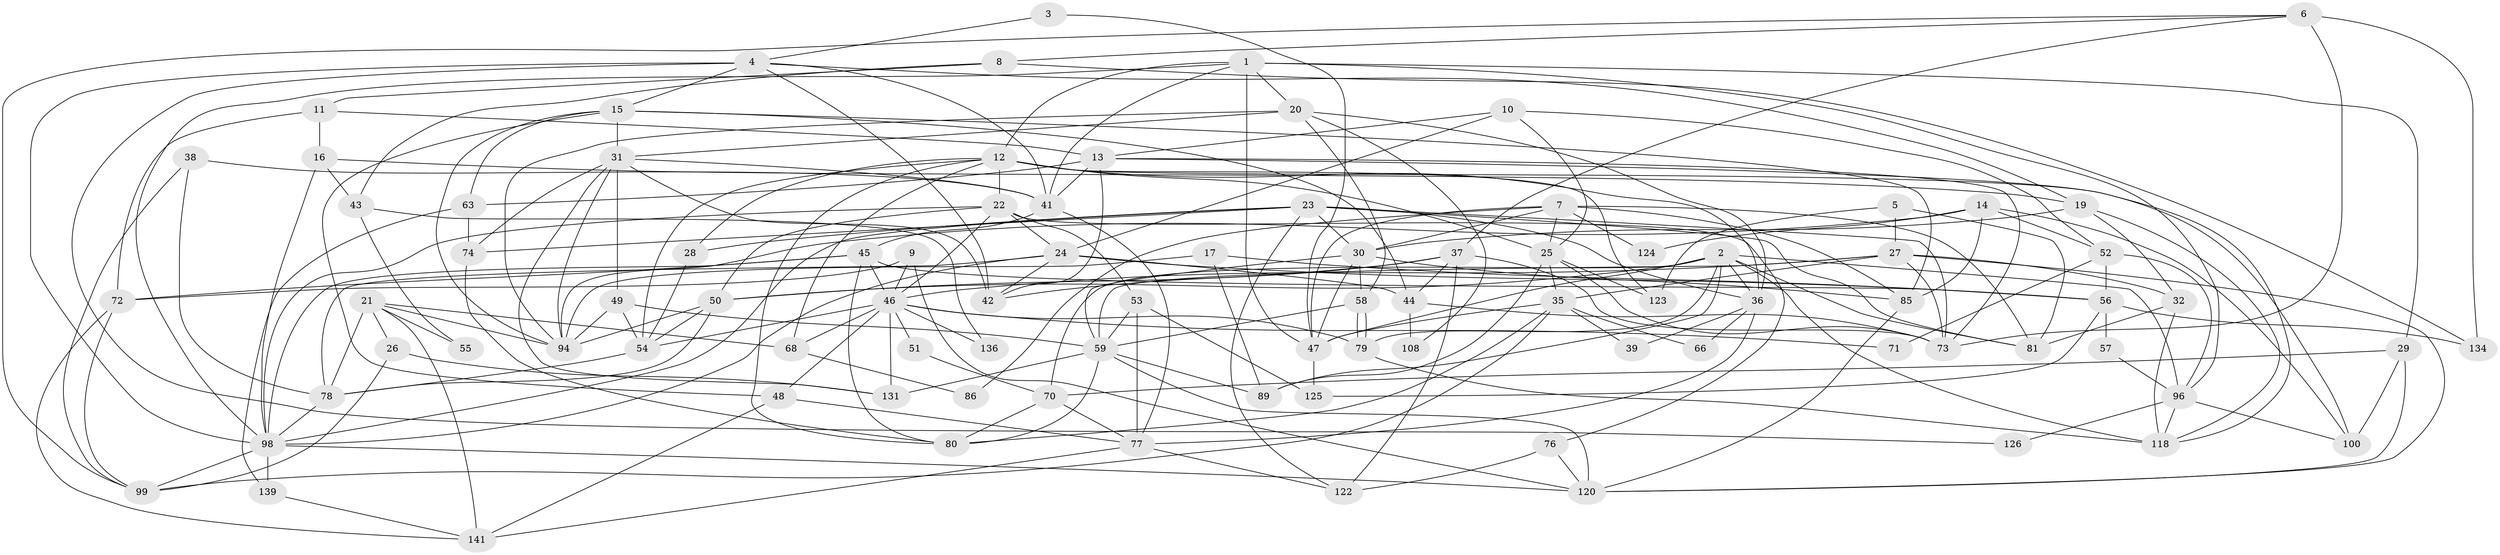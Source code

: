 // Generated by graph-tools (version 1.1) at 2025/23/03/03/25 07:23:58]
// undirected, 90 vertices, 229 edges
graph export_dot {
graph [start="1"]
  node [color=gray90,style=filled];
  1 [super="+40"];
  2 [super="+130"];
  3;
  4 [super="+106"];
  5;
  6 [super="+112"];
  7 [super="+84"];
  8;
  9;
  10 [super="+110"];
  11 [super="+69"];
  12 [super="+140"];
  13 [super="+61"];
  14 [super="+18"];
  15 [super="+104"];
  16;
  17;
  19;
  20 [super="+97"];
  21 [super="+33"];
  22 [super="+92"];
  23 [super="+95"];
  24 [super="+102"];
  25 [super="+62"];
  26;
  27 [super="+117"];
  28;
  29 [super="+60"];
  30 [super="+67"];
  31 [super="+113"];
  32 [super="+34"];
  35 [super="+103"];
  36 [super="+116"];
  37 [super="+87"];
  38;
  39;
  41 [super="+121"];
  42 [super="+127"];
  43;
  44 [super="+88"];
  45 [super="+135"];
  46 [super="+114"];
  47 [super="+109"];
  48;
  49 [super="+128"];
  50 [super="+93"];
  51;
  52 [super="+64"];
  53 [super="+65"];
  54 [super="+90"];
  55;
  56 [super="+83"];
  57;
  58;
  59 [super="+82"];
  63;
  66;
  68;
  70 [super="+111"];
  71;
  72;
  73 [super="+75"];
  74 [super="+119"];
  76;
  77;
  78 [super="+133"];
  79;
  80 [super="+91"];
  81 [super="+137"];
  85 [super="+142"];
  86;
  89;
  94 [super="+101"];
  96 [super="+107"];
  98 [super="+115"];
  99 [super="+105"];
  100;
  108;
  118 [super="+129"];
  120 [super="+132"];
  122;
  123;
  124;
  125;
  126;
  131 [super="+138"];
  134;
  136;
  139;
  141;
  1 -- 12;
  1 -- 47;
  1 -- 96;
  1 -- 41;
  1 -- 98;
  1 -- 20;
  1 -- 29;
  2 -- 81;
  2 -- 89;
  2 -- 96;
  2 -- 118;
  2 -- 47;
  2 -- 50;
  2 -- 36;
  2 -- 70;
  2 -- 79;
  3 -- 4;
  3 -- 47;
  4 -- 19;
  4 -- 126;
  4 -- 98;
  4 -- 41;
  4 -- 15;
  4 -- 42;
  5 -- 27;
  5 -- 123;
  5 -- 81;
  6 -- 37;
  6 -- 8;
  6 -- 134;
  6 -- 73;
  6 -- 99;
  7 -- 25;
  7 -- 47;
  7 -- 86;
  7 -- 81;
  7 -- 124;
  7 -- 85;
  7 -- 30;
  8 -- 43;
  8 -- 134;
  8 -- 11;
  9 -- 72;
  9 -- 46;
  9 -- 120;
  10 -- 25;
  10 -- 24;
  10 -- 52;
  10 -- 13;
  11 -- 13;
  11 -- 16;
  11 -- 72;
  12 -- 28;
  12 -- 68;
  12 -- 100;
  12 -- 80;
  12 -- 54;
  12 -- 22;
  12 -- 123;
  12 -- 36;
  12 -- 25;
  13 -- 63;
  13 -- 73;
  13 -- 118;
  13 -- 41;
  13 -- 42;
  14 -- 100;
  14 -- 85;
  14 -- 124;
  14 -- 94;
  14 -- 52;
  15 -- 48;
  15 -- 94;
  15 -- 31;
  15 -- 85;
  15 -- 44;
  15 -- 63;
  16 -- 19;
  16 -- 98;
  16 -- 43;
  17 -- 56;
  17 -- 89;
  17 -- 94;
  19 -- 118;
  19 -- 32;
  19 -- 30;
  20 -- 58;
  20 -- 94;
  20 -- 31;
  20 -- 108;
  20 -- 36;
  21 -- 26;
  21 -- 68;
  21 -- 55;
  21 -- 141;
  21 -- 78;
  21 -- 94;
  22 -- 24;
  22 -- 50;
  22 -- 98;
  22 -- 53;
  22 -- 76;
  22 -- 46;
  23 -- 122;
  23 -- 74;
  23 -- 81;
  23 -- 98;
  23 -- 36;
  23 -- 28;
  23 -- 30;
  23 -- 73;
  24 -- 42;
  24 -- 56;
  24 -- 98;
  24 -- 44;
  24 -- 78;
  25 -- 89;
  25 -- 35;
  25 -- 73;
  25 -- 123;
  26 -- 131;
  26 -- 99;
  27 -- 32;
  27 -- 59;
  27 -- 46;
  27 -- 35;
  27 -- 73;
  27 -- 120;
  28 -- 54;
  29 -- 120;
  29 -- 100;
  29 -- 70;
  30 -- 59;
  30 -- 85;
  30 -- 58;
  30 -- 47;
  31 -- 49;
  31 -- 131;
  31 -- 41;
  31 -- 74;
  31 -- 94;
  31 -- 42;
  32 -- 81;
  32 -- 118;
  35 -- 66;
  35 -- 80;
  35 -- 39;
  35 -- 99;
  35 -- 47;
  36 -- 39;
  36 -- 66;
  36 -- 77;
  37 -- 42 [weight=3];
  37 -- 73;
  37 -- 122;
  37 -- 44;
  37 -- 50;
  38 -- 41;
  38 -- 78;
  38 -- 99;
  41 -- 77;
  41 -- 45;
  43 -- 55;
  43 -- 136;
  44 -- 108;
  44 -- 73;
  45 -- 72;
  45 -- 98;
  45 -- 80;
  45 -- 56;
  45 -- 46;
  46 -- 48;
  46 -- 51;
  46 -- 54;
  46 -- 68;
  46 -- 131;
  46 -- 136;
  46 -- 71;
  46 -- 79;
  47 -- 125;
  48 -- 141;
  48 -- 77;
  49 -- 59;
  49 -- 54;
  49 -- 94;
  50 -- 54;
  50 -- 78;
  50 -- 94;
  51 -- 70;
  52 -- 96;
  52 -- 56;
  52 -- 71;
  53 -- 77;
  53 -- 59;
  53 -- 125;
  54 -- 78;
  56 -- 134;
  56 -- 57;
  56 -- 125;
  57 -- 96;
  58 -- 79;
  58 -- 79;
  58 -- 59;
  59 -- 89;
  59 -- 80;
  59 -- 120;
  59 -- 131;
  63 -- 139;
  63 -- 74;
  68 -- 86;
  70 -- 80;
  70 -- 77;
  72 -- 141;
  72 -- 99;
  74 -- 80;
  76 -- 120;
  76 -- 122;
  77 -- 141;
  77 -- 122;
  78 -- 98;
  79 -- 118;
  85 -- 120;
  96 -- 100;
  96 -- 118;
  96 -- 126;
  98 -- 139;
  98 -- 99;
  98 -- 120;
  139 -- 141;
}
